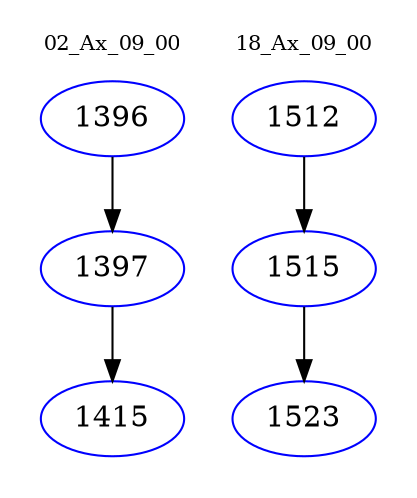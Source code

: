 digraph{
subgraph cluster_0 {
color = white
label = "02_Ax_09_00";
fontsize=10;
T0_1396 [label="1396", color="blue"]
T0_1396 -> T0_1397 [color="black"]
T0_1397 [label="1397", color="blue"]
T0_1397 -> T0_1415 [color="black"]
T0_1415 [label="1415", color="blue"]
}
subgraph cluster_1 {
color = white
label = "18_Ax_09_00";
fontsize=10;
T1_1512 [label="1512", color="blue"]
T1_1512 -> T1_1515 [color="black"]
T1_1515 [label="1515", color="blue"]
T1_1515 -> T1_1523 [color="black"]
T1_1523 [label="1523", color="blue"]
}
}
